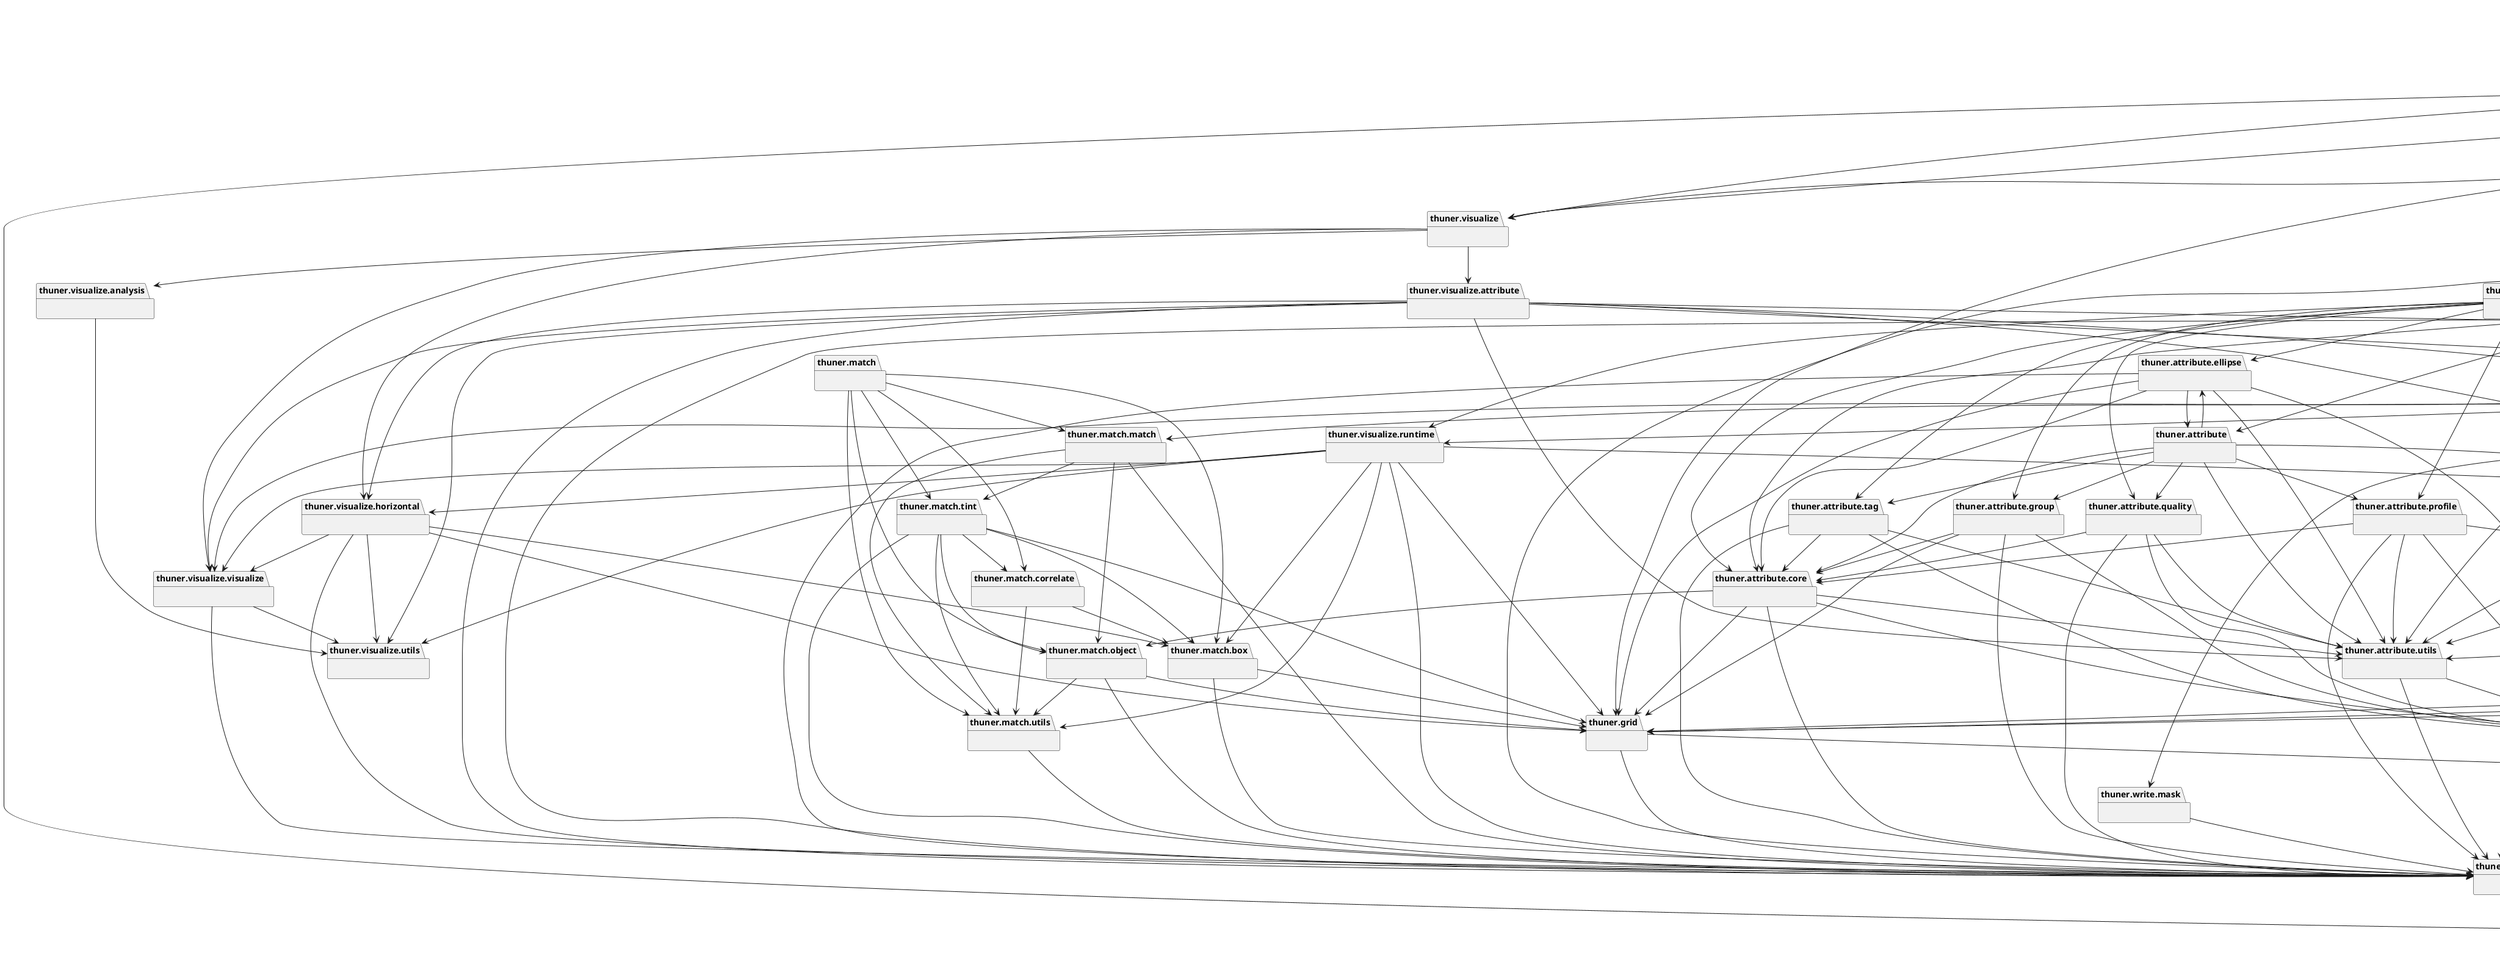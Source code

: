 @startuml packages
set namespaceSeparator none
package "thuner" as thuner {
}
package "thuner.analyze" as thuner.analyze {
}
package "thuner.analyze.mcs" as thuner.analyze.mcs {
}
package "thuner.analyze.utils" as thuner.analyze.utils {
}
package "thuner.attribute" as thuner.attribute {
}
package "thuner.attribute.attribute" as thuner.attribute.attribute {
}
package "thuner.attribute.core" as thuner.attribute.core {
}
package "thuner.attribute.ellipse" as thuner.attribute.ellipse {
}
package "thuner.attribute.group" as thuner.attribute.group {
}
package "thuner.attribute.profile" as thuner.attribute.profile {
}
package "thuner.attribute.quality" as thuner.attribute.quality {
}
package "thuner.attribute.tag" as thuner.attribute.tag {
}
package "thuner.attribute.utils" as thuner.attribute.utils {
}
package "thuner.config" as thuner.config {
}
package "thuner.data" as thuner.data {
}
package "thuner.data.access" as thuner.data.access {
}
package "thuner.data.aura" as thuner.data.aura {
}
package "thuner.data.dispatch" as thuner.data.dispatch {
}
package "thuner.data.era5" as thuner.data.era5 {
}
package "thuner.data.gridrad" as thuner.data.gridrad {
}
package "thuner.data.odim" as thuner.data.odim {
}
package "thuner.data.synthetic" as thuner.data.synthetic {
}
package "thuner.data.utils" as thuner.data.utils {
}
package "thuner.data.wrf" as thuner.data.wrf {
}
package "thuner.default" as thuner.default {
}
package "thuner.detect" as thuner.detect {
}
package "thuner.detect.detect" as thuner.detect.detect {
}
package "thuner.detect.preprocess" as thuner.detect.preprocess {
}
package "thuner.detect.steiner" as thuner.detect.steiner {
}
package "thuner.grid" as thuner.grid {
}
package "thuner.group" as thuner.group {
}
package "thuner.group.group" as thuner.group.group {
}
package "thuner.log" as thuner.log {
}
package "thuner.match" as thuner.match {
}
package "thuner.match.box" as thuner.match.box {
}
package "thuner.match.correlate" as thuner.match.correlate {
}
package "thuner.match.match" as thuner.match.match {
}
package "thuner.match.object" as thuner.match.object {
}
package "thuner.match.tint" as thuner.match.tint {
}
package "thuner.match.utils" as thuner.match.utils {
}
package "thuner.option" as thuner.option {
}
package "thuner.option.attribute" as thuner.option.attribute {
}
package "thuner.option.data" as thuner.option.data {
}
package "thuner.option.grid" as thuner.option.grid {
}
package "thuner.option.track" as thuner.option.track {
}
package "thuner.option.visualize" as thuner.option.visualize {
}
package "thuner.parallel" as thuner.parallel {
}
package "thuner.test" as thuner.test {
}
package "thuner.test.demos_to_tests" as thuner.test.demos_to_tests {
}
package "thuner.test.test_cpol" as thuner.test.test_cpol {
}
package "thuner.test.test_gridrad" as thuner.test.test_gridrad {
}
package "thuner.test.test_synthetic" as thuner.test.test_synthetic {
}
package "thuner.track" as thuner.track {
}
package "thuner.track.track" as thuner.track.track {
}
package "thuner.track.utils" as thuner.track.utils {
}
package "thuner.utils" as thuner.utils {
}
package "thuner.visualize" as thuner.visualize {
}
package "thuner.visualize.analysis" as thuner.visualize.analysis {
}
package "thuner.visualize.attribute" as thuner.visualize.attribute {
}
package "thuner.visualize.horizontal" as thuner.visualize.horizontal {
}
package "thuner.visualize.runtime" as thuner.visualize.runtime {
}
package "thuner.visualize.styles" as thuner.visualize.styles {
}
package "thuner.visualize.utils" as thuner.visualize.utils {
}
package "thuner.visualize.vertical" as thuner.visualize.vertical {
}
package "thuner.visualize.visualize" as thuner.visualize.visualize {
}
package "thuner.write" as thuner.write {
}
package "thuner.write.attribute" as thuner.write.attribute {
}
package "thuner.write.filepath" as thuner.write.filepath {
}
package "thuner.write.mask" as thuner.write.mask {
}
package "thuner.write.utils" as thuner.write.utils {
}
thuner --> thuner.analyze
thuner --> thuner.config
thuner --> thuner.data
thuner --> thuner.default
thuner --> thuner.option
thuner --> thuner.parallel
thuner --> thuner.track
thuner --> thuner.visualize
thuner.analyze --> thuner.analyze.mcs
thuner.analyze --> thuner.analyze.utils
thuner.analyze.mcs --> thuner.analyze.utils
thuner.analyze.mcs --> thuner.attribute.core
thuner.analyze.mcs --> thuner.attribute.utils
thuner.analyze.mcs --> thuner.log
thuner.analyze.mcs --> thuner.option.attribute
thuner.analyze.mcs --> thuner.utils
thuner.analyze.mcs --> thuner.write
thuner.analyze.utils --> thuner.option
thuner.attribute --> thuner.attribute.attribute
thuner.attribute --> thuner.attribute.core
thuner.attribute --> thuner.attribute.ellipse
thuner.attribute --> thuner.attribute.group
thuner.attribute --> thuner.attribute.profile
thuner.attribute --> thuner.attribute.quality
thuner.attribute --> thuner.attribute.tag
thuner.attribute --> thuner.attribute.utils
thuner.attribute.attribute --> thuner.log
thuner.attribute.attribute --> thuner.option.attribute
thuner.attribute.attribute --> thuner.option.track
thuner.attribute.attribute --> thuner.utils
thuner.attribute.core --> thuner.attribute.utils
thuner.attribute.core --> thuner.grid
thuner.attribute.core --> thuner.log
thuner.attribute.core --> thuner.match.object
thuner.attribute.core --> thuner.option.attribute
thuner.attribute.ellipse --> thuner.attribute
thuner.attribute.ellipse --> thuner.attribute.core
thuner.attribute.ellipse --> thuner.attribute.utils
thuner.attribute.ellipse --> thuner.grid
thuner.attribute.ellipse --> thuner.log
thuner.attribute.ellipse --> thuner.option.attribute
thuner.attribute.group --> thuner.attribute.core
thuner.attribute.group --> thuner.grid
thuner.attribute.group --> thuner.log
thuner.attribute.group --> thuner.option.attribute
thuner.attribute.profile --> thuner.attribute.core
thuner.attribute.profile --> thuner.attribute.utils
thuner.attribute.profile --> thuner.log
thuner.attribute.profile --> thuner.option.attribute
thuner.attribute.profile --> thuner.option.grid
thuner.attribute.quality --> thuner.attribute.core
thuner.attribute.quality --> thuner.attribute.utils
thuner.attribute.quality --> thuner.log
thuner.attribute.quality --> thuner.option.attribute
thuner.attribute.tag --> thuner.attribute.core
thuner.attribute.tag --> thuner.attribute.utils
thuner.attribute.tag --> thuner.log
thuner.attribute.tag --> thuner.option.attribute
thuner.attribute.utils --> thuner.log
thuner.attribute.utils --> thuner.option.attribute
thuner.data --> thuner.data.access
thuner.data --> thuner.data.aura
thuner.data --> thuner.data.era5
thuner.data --> thuner.data.gridrad
thuner.data --> thuner.data.odim
thuner.data --> thuner.data.synthetic
thuner.data --> thuner.data.utils
thuner.data --> thuner.data.wrf
thuner.data.access --> thuner.config
thuner.data.access --> thuner.log
thuner.data.access --> thuner.utils
thuner.data.aura --> thuner.data.odim
thuner.data.aura --> thuner.data.utils
thuner.data.aura --> thuner.grid
thuner.data.aura --> thuner.log
thuner.data.aura --> thuner.utils
thuner.data.dispatch --> thuner.data.aura
thuner.data.dispatch --> thuner.data.era5
thuner.data.dispatch --> thuner.data.gridrad
thuner.data.dispatch --> thuner.data.synthetic
thuner.data.dispatch --> thuner.data.utils
thuner.data.dispatch --> thuner.log
thuner.data.dispatch --> thuner.utils
thuner.data.era5 --> thuner.config
thuner.data.era5 --> thuner.data.utils
thuner.data.era5 --> thuner.log
thuner.data.era5 --> thuner.utils
thuner.data.gridrad --> thuner.data.utils
thuner.data.gridrad --> thuner.grid
thuner.data.gridrad --> thuner.log
thuner.data.gridrad --> thuner.utils
thuner.data.odim --> thuner.data.utils
thuner.data.odim --> thuner.log
thuner.data.synthetic --> thuner.data.utils
thuner.data.synthetic --> thuner.grid
thuner.data.synthetic --> thuner.log
thuner.data.synthetic --> thuner.utils
thuner.data.utils --> thuner.config
thuner.data.utils --> thuner.log
thuner.data.utils --> thuner.utils
thuner.data.wrf --> thuner.config
thuner.data.wrf --> thuner.log
thuner.data.wrf --> thuner.utils
thuner.default --> thuner.attribute.core
thuner.default --> thuner.attribute.ellipse
thuner.default --> thuner.attribute.group
thuner.default --> thuner.attribute.profile
thuner.default --> thuner.attribute.quality
thuner.default --> thuner.attribute.tag
thuner.default --> thuner.option.attribute
thuner.default --> thuner.option.track
thuner.default --> thuner.option.visualize
thuner.default --> thuner.visualize.runtime
thuner.detect --> thuner.detect.detect
thuner.detect --> thuner.detect.preprocess
thuner.detect --> thuner.detect.steiner
thuner.detect.detect --> thuner.detect.preprocess
thuner.detect.detect --> thuner.detect.steiner
thuner.detect.detect --> thuner.log
thuner.detect.detect --> thuner.utils
thuner.detect.steiner --> thuner.log
thuner.detect.steiner --> thuner.utils
thuner.grid --> thuner.log
thuner.grid --> thuner.utils
thuner.group --> thuner.group.group
thuner.group.group --> thuner.utils
thuner.log --> thuner.config
thuner.match --> thuner.match.box
thuner.match --> thuner.match.correlate
thuner.match --> thuner.match.match
thuner.match --> thuner.match.object
thuner.match --> thuner.match.tint
thuner.match --> thuner.match.utils
thuner.match.box --> thuner.grid
thuner.match.box --> thuner.log
thuner.match.correlate --> thuner.match.box
thuner.match.correlate --> thuner.match.utils
thuner.match.match --> thuner.log
thuner.match.match --> thuner.match.object
thuner.match.match --> thuner.match.tint
thuner.match.match --> thuner.match.utils
thuner.match.object --> thuner.grid
thuner.match.object --> thuner.log
thuner.match.object --> thuner.match.utils
thuner.match.tint --> thuner.grid
thuner.match.tint --> thuner.log
thuner.match.tint --> thuner.match.box
thuner.match.tint --> thuner.match.correlate
thuner.match.tint --> thuner.match.object
thuner.match.tint --> thuner.match.utils
thuner.match.utils --> thuner.log
thuner.option --> thuner.option.attribute
thuner.option --> thuner.option.data
thuner.option --> thuner.option.grid
thuner.option --> thuner.option.track
thuner.option --> thuner.option.visualize
thuner.option.attribute --> thuner.utils
thuner.option.data --> thuner.data.aura
thuner.option.data --> thuner.data.era5
thuner.option.data --> thuner.data.gridrad
thuner.option.data --> thuner.log
thuner.option.data --> thuner.utils
thuner.option.grid --> thuner.log
thuner.option.grid --> thuner.utils
thuner.option.track --> thuner.log
thuner.option.track --> thuner.option.attribute
thuner.option.track --> thuner.utils
thuner.option.visualize --> thuner.config
thuner.option.visualize --> thuner.log
thuner.option.visualize --> thuner.utils
thuner.parallel --> thuner.analyze
thuner.parallel --> thuner.attribute
thuner.parallel --> thuner.data
thuner.parallel --> thuner.log
thuner.parallel --> thuner.option
thuner.parallel --> thuner.track.track
thuner.parallel --> thuner.utils
thuner.parallel --> thuner.write
thuner.test.test_cpol --> thuner.analyze
thuner.test.test_cpol --> thuner.data
thuner.test.test_cpol --> thuner.default
thuner.test.test_cpol --> thuner.grid
thuner.test.test_cpol --> thuner.option
thuner.test.test_cpol --> thuner.track.track
thuner.test.test_cpol --> thuner.visualize
thuner.test.test_gridrad --> thuner.analyze
thuner.test.test_gridrad --> thuner.data
thuner.test.test_gridrad --> thuner.default
thuner.test.test_gridrad --> thuner.log
thuner.test.test_gridrad --> thuner.option
thuner.test.test_gridrad --> thuner.parallel
thuner.test.test_gridrad --> thuner.track.track
thuner.test.test_gridrad --> thuner.visualize
thuner.test.test_synthetic --> thuner.data
thuner.test.test_synthetic --> thuner.data.synthetic
thuner.test.test_synthetic --> thuner.default
thuner.test.test_synthetic --> thuner.option
thuner.test.test_synthetic --> thuner.track.track
thuner.track --> thuner.track.track
thuner.track.track --> thuner.attribute.attribute
thuner.track.track --> thuner.config
thuner.track.track --> thuner.data.dispatch
thuner.track.track --> thuner.detect.detect
thuner.track.track --> thuner.group.group
thuner.track.track --> thuner.log
thuner.track.track --> thuner.match.match
thuner.track.track --> thuner.option
thuner.track.track --> thuner.track.utils
thuner.track.track --> thuner.utils
thuner.track.track --> thuner.visualize.runtime
thuner.track.track --> thuner.visualize.visualize
thuner.track.track --> thuner.write
thuner.track.utils --> thuner.attribute.utils
thuner.track.utils --> thuner.option.data
thuner.track.utils --> thuner.option.track
thuner.utils --> thuner.config
thuner.utils --> thuner.log
thuner.visualize --> thuner.visualize.analysis
thuner.visualize --> thuner.visualize.attribute
thuner.visualize --> thuner.visualize.horizontal
thuner.visualize --> thuner.visualize.visualize
thuner.visualize.analysis --> thuner.visualize.utils
thuner.visualize.attribute --> thuner.analyze.utils
thuner.visualize.attribute --> thuner.attribute.utils
thuner.visualize.attribute --> thuner.data.dispatch
thuner.visualize.attribute --> thuner.detect.detect
thuner.visualize.attribute --> thuner.log
thuner.visualize.attribute --> thuner.utils
thuner.visualize.attribute --> thuner.visualize.horizontal
thuner.visualize.attribute --> thuner.visualize.utils
thuner.visualize.attribute --> thuner.visualize.visualize
thuner.visualize.horizontal --> thuner.grid
thuner.visualize.horizontal --> thuner.log
thuner.visualize.horizontal --> thuner.match.box
thuner.visualize.horizontal --> thuner.visualize.utils
thuner.visualize.horizontal --> thuner.visualize.visualize
thuner.visualize.runtime --> thuner.grid
thuner.visualize.runtime --> thuner.log
thuner.visualize.runtime --> thuner.match.box
thuner.visualize.runtime --> thuner.match.utils
thuner.visualize.runtime --> thuner.utils
thuner.visualize.runtime --> thuner.visualize.horizontal
thuner.visualize.runtime --> thuner.visualize.utils
thuner.visualize.runtime --> thuner.visualize.visualize
thuner.visualize.visualize --> thuner.log
thuner.visualize.visualize --> thuner.visualize.utils
thuner.write --> thuner.write.attribute
thuner.write --> thuner.write.filepath
thuner.write --> thuner.write.mask
thuner.write --> thuner.write.utils
thuner.write.attribute --> thuner.attribute.utils
thuner.write.attribute --> thuner.log
thuner.write.attribute --> thuner.option.attribute
thuner.write.attribute --> thuner.option.track
thuner.write.attribute --> thuner.utils
thuner.write.filepath --> thuner.attribute.utils
thuner.write.filepath --> thuner.log
thuner.write.filepath --> thuner.option.attribute
thuner.write.filepath --> thuner.utils
thuner.write.filepath --> thuner.write.attribute
thuner.write.mask --> thuner.log
@enduml
